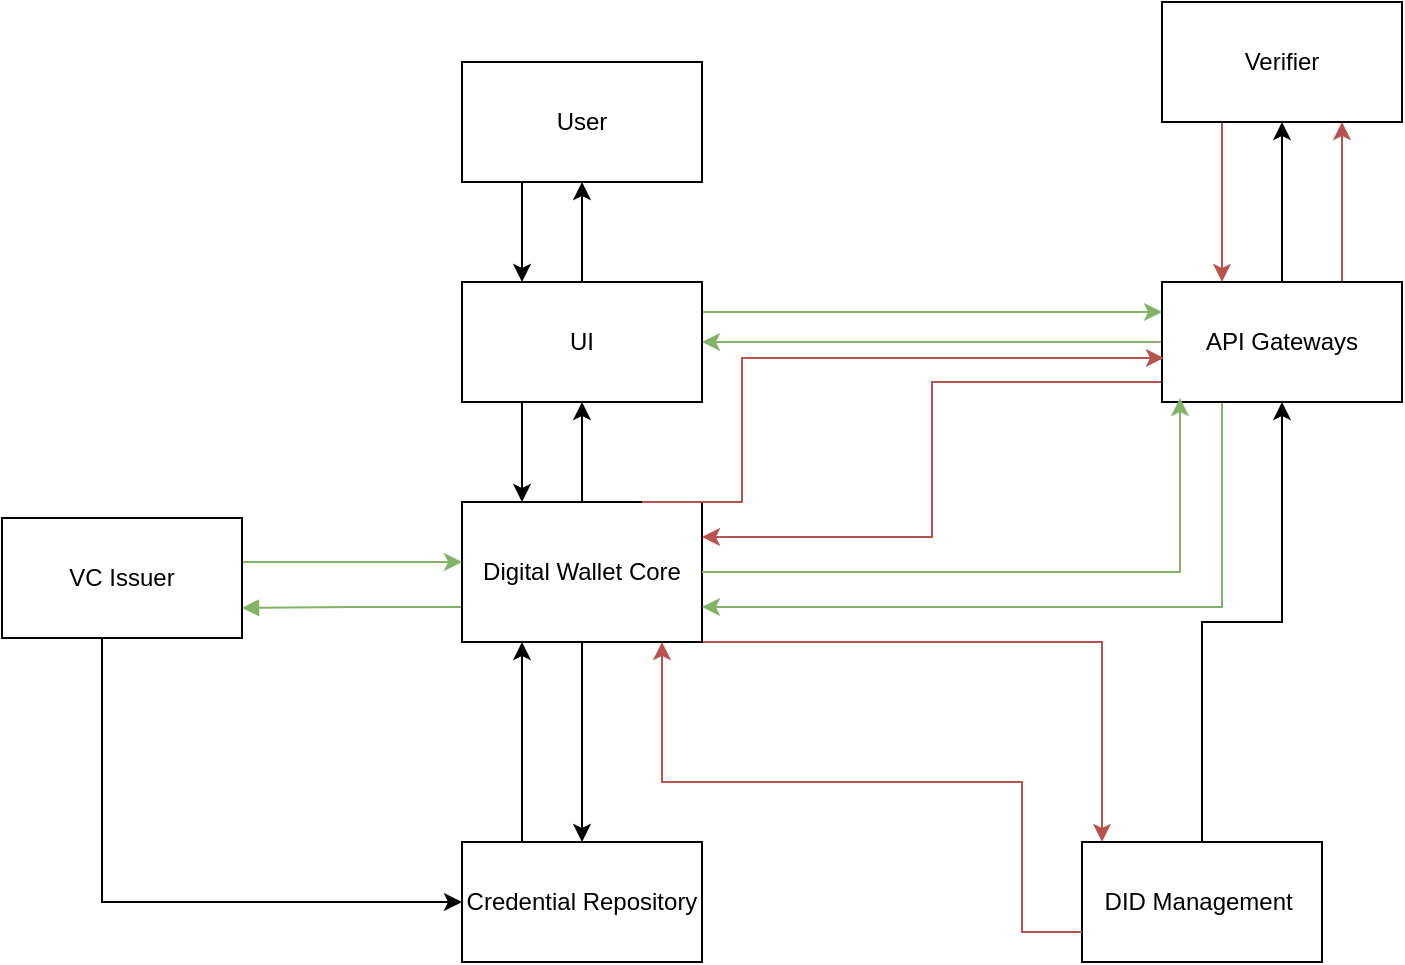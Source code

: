 <mxfile version="24.1.0" type="github">
  <diagram name="Page-1" id="YXSMfhhh4izKwDSswHFx">
    <mxGraphModel dx="880" dy="444" grid="1" gridSize="10" guides="1" tooltips="1" connect="1" arrows="1" fold="1" page="1" pageScale="1" pageWidth="827" pageHeight="1169" math="0" shadow="0">
      <root>
        <mxCell id="0" />
        <mxCell id="1" parent="0" />
        <mxCell id="akAcMszrQIRjxSugPdNH-11" value="" style="edgeStyle=orthogonalEdgeStyle;rounded=0;orthogonalLoop=1;jettySize=auto;html=1;fillColor=#f8cecc;strokeColor=#b85450;exitX=1;exitY=1;exitDx=0;exitDy=0;" edge="1" parent="1" source="akAcMszrQIRjxSugPdNH-1" target="akAcMszrQIRjxSugPdNH-10">
          <mxGeometry relative="1" as="geometry">
            <Array as="points">
              <mxPoint x="635" y="337" />
            </Array>
          </mxGeometry>
        </mxCell>
        <mxCell id="akAcMszrQIRjxSugPdNH-13" value="" style="edgeStyle=orthogonalEdgeStyle;rounded=0;orthogonalLoop=1;jettySize=auto;html=1;" edge="1" parent="1" source="akAcMszrQIRjxSugPdNH-1" target="akAcMszrQIRjxSugPdNH-12">
          <mxGeometry relative="1" as="geometry" />
        </mxCell>
        <mxCell id="akAcMszrQIRjxSugPdNH-52" style="edgeStyle=orthogonalEdgeStyle;rounded=0;orthogonalLoop=1;jettySize=auto;html=1;exitX=0;exitY=0.75;exitDx=0;exitDy=0;entryX=1;entryY=0.75;entryDx=0;entryDy=0;fillColor=#d5e8d4;strokeColor=#82b366;endArrow=block;endFill=1;" edge="1" parent="1" source="akAcMszrQIRjxSugPdNH-1" target="akAcMszrQIRjxSugPdNH-6">
          <mxGeometry relative="1" as="geometry" />
        </mxCell>
        <mxCell id="akAcMszrQIRjxSugPdNH-55" style="edgeStyle=orthogonalEdgeStyle;rounded=0;orthogonalLoop=1;jettySize=auto;html=1;entryX=0.5;entryY=1;entryDx=0;entryDy=0;" edge="1" parent="1" source="akAcMszrQIRjxSugPdNH-1" target="akAcMszrQIRjxSugPdNH-8">
          <mxGeometry relative="1" as="geometry" />
        </mxCell>
        <mxCell id="akAcMszrQIRjxSugPdNH-1" value="Digital Wallet Core" style="rounded=0;whiteSpace=wrap;html=1;" vertex="1" parent="1">
          <mxGeometry x="315" y="267" width="120" height="70" as="geometry" />
        </mxCell>
        <mxCell id="akAcMszrQIRjxSugPdNH-17" style="edgeStyle=orthogonalEdgeStyle;rounded=0;orthogonalLoop=1;jettySize=auto;html=1;entryX=0;entryY=0.5;entryDx=0;entryDy=0;" edge="1" parent="1" source="akAcMszrQIRjxSugPdNH-6" target="akAcMszrQIRjxSugPdNH-12">
          <mxGeometry relative="1" as="geometry">
            <Array as="points">
              <mxPoint x="135" y="467" />
            </Array>
          </mxGeometry>
        </mxCell>
        <mxCell id="akAcMszrQIRjxSugPdNH-22" style="edgeStyle=orthogonalEdgeStyle;rounded=0;orthogonalLoop=1;jettySize=auto;html=1;entryX=0;entryY=0.5;entryDx=0;entryDy=0;fillColor=#d5e8d4;strokeColor=#82b366;" edge="1" parent="1">
          <mxGeometry relative="1" as="geometry">
            <mxPoint x="195" y="297" as="sourcePoint" />
            <mxPoint x="315" y="297" as="targetPoint" />
          </mxGeometry>
        </mxCell>
        <mxCell id="akAcMszrQIRjxSugPdNH-6" value="VC Issuer" style="rounded=0;whiteSpace=wrap;html=1;" vertex="1" parent="1">
          <mxGeometry x="85" y="275" width="120" height="60" as="geometry" />
        </mxCell>
        <mxCell id="akAcMszrQIRjxSugPdNH-20" style="edgeStyle=orthogonalEdgeStyle;rounded=0;orthogonalLoop=1;jettySize=auto;html=1;exitX=0.25;exitY=1;exitDx=0;exitDy=0;entryX=0.25;entryY=0;entryDx=0;entryDy=0;" edge="1" parent="1" source="akAcMszrQIRjxSugPdNH-8" target="akAcMszrQIRjxSugPdNH-1">
          <mxGeometry relative="1" as="geometry" />
        </mxCell>
        <mxCell id="akAcMszrQIRjxSugPdNH-27" value="" style="edgeStyle=orthogonalEdgeStyle;rounded=0;orthogonalLoop=1;jettySize=auto;html=1;" edge="1" parent="1" source="akAcMszrQIRjxSugPdNH-8" target="akAcMszrQIRjxSugPdNH-26">
          <mxGeometry relative="1" as="geometry">
            <Array as="points">
              <mxPoint x="375" y="127" />
              <mxPoint x="375" y="127" />
            </Array>
          </mxGeometry>
        </mxCell>
        <mxCell id="akAcMszrQIRjxSugPdNH-32" style="edgeStyle=orthogonalEdgeStyle;rounded=0;orthogonalLoop=1;jettySize=auto;html=1;exitX=1;exitY=0.25;exitDx=0;exitDy=0;entryX=0;entryY=0.25;entryDx=0;entryDy=0;fillColor=#d5e8d4;strokeColor=#82b366;" edge="1" parent="1" source="akAcMszrQIRjxSugPdNH-8" target="akAcMszrQIRjxSugPdNH-15">
          <mxGeometry relative="1" as="geometry" />
        </mxCell>
        <mxCell id="akAcMszrQIRjxSugPdNH-8" value="UI" style="rounded=0;whiteSpace=wrap;html=1;" vertex="1" parent="1">
          <mxGeometry x="315" y="157" width="120" height="60" as="geometry" />
        </mxCell>
        <mxCell id="akAcMszrQIRjxSugPdNH-34" style="edgeStyle=orthogonalEdgeStyle;rounded=0;orthogonalLoop=1;jettySize=auto;html=1;exitX=0.5;exitY=0;exitDx=0;exitDy=0;entryX=0.5;entryY=1;entryDx=0;entryDy=0;" edge="1" parent="1" source="akAcMszrQIRjxSugPdNH-10" target="akAcMszrQIRjxSugPdNH-15">
          <mxGeometry relative="1" as="geometry" />
        </mxCell>
        <mxCell id="akAcMszrQIRjxSugPdNH-10" value="DID Management&amp;nbsp;" style="rounded=0;whiteSpace=wrap;html=1;" vertex="1" parent="1">
          <mxGeometry x="625" y="437" width="120" height="60" as="geometry" />
        </mxCell>
        <mxCell id="akAcMszrQIRjxSugPdNH-21" style="edgeStyle=orthogonalEdgeStyle;rounded=0;orthogonalLoop=1;jettySize=auto;html=1;exitX=0.25;exitY=0;exitDx=0;exitDy=0;entryX=0.25;entryY=1;entryDx=0;entryDy=0;" edge="1" parent="1" source="akAcMszrQIRjxSugPdNH-12" target="akAcMszrQIRjxSugPdNH-1">
          <mxGeometry relative="1" as="geometry" />
        </mxCell>
        <mxCell id="akAcMszrQIRjxSugPdNH-12" value="Credential Repository" style="rounded=0;whiteSpace=wrap;html=1;" vertex="1" parent="1">
          <mxGeometry x="315" y="437" width="120" height="60" as="geometry" />
        </mxCell>
        <mxCell id="akAcMszrQIRjxSugPdNH-36" value="" style="edgeStyle=orthogonalEdgeStyle;rounded=0;orthogonalLoop=1;jettySize=auto;html=1;" edge="1" parent="1" source="akAcMszrQIRjxSugPdNH-15" target="akAcMszrQIRjxSugPdNH-35">
          <mxGeometry relative="1" as="geometry" />
        </mxCell>
        <mxCell id="akAcMszrQIRjxSugPdNH-40" style="edgeStyle=orthogonalEdgeStyle;rounded=0;orthogonalLoop=1;jettySize=auto;html=1;entryX=1;entryY=0.25;entryDx=0;entryDy=0;exitX=0;exitY=0.833;exitDx=0;exitDy=0;exitPerimeter=0;fillColor=#f8cecc;strokeColor=#b85450;" edge="1" parent="1" source="akAcMszrQIRjxSugPdNH-15" target="akAcMszrQIRjxSugPdNH-1">
          <mxGeometry relative="1" as="geometry">
            <mxPoint x="555" y="207" as="sourcePoint" />
          </mxGeometry>
        </mxCell>
        <mxCell id="akAcMszrQIRjxSugPdNH-42" style="edgeStyle=orthogonalEdgeStyle;rounded=0;orthogonalLoop=1;jettySize=auto;html=1;exitX=0.75;exitY=0;exitDx=0;exitDy=0;entryX=0.75;entryY=1;entryDx=0;entryDy=0;fillColor=#f8cecc;strokeColor=#b85450;" edge="1" parent="1" source="akAcMszrQIRjxSugPdNH-15" target="akAcMszrQIRjxSugPdNH-35">
          <mxGeometry relative="1" as="geometry" />
        </mxCell>
        <mxCell id="akAcMszrQIRjxSugPdNH-43" style="edgeStyle=orthogonalEdgeStyle;rounded=0;orthogonalLoop=1;jettySize=auto;html=1;exitX=0;exitY=0.5;exitDx=0;exitDy=0;entryX=1;entryY=0.5;entryDx=0;entryDy=0;fillColor=#d5e8d4;strokeColor=#82b366;" edge="1" parent="1" source="akAcMszrQIRjxSugPdNH-15" target="akAcMszrQIRjxSugPdNH-8">
          <mxGeometry relative="1" as="geometry" />
        </mxCell>
        <mxCell id="akAcMszrQIRjxSugPdNH-50" style="edgeStyle=orthogonalEdgeStyle;rounded=0;orthogonalLoop=1;jettySize=auto;html=1;exitX=0.25;exitY=1;exitDx=0;exitDy=0;entryX=1;entryY=0.75;entryDx=0;entryDy=0;fillColor=#d5e8d4;strokeColor=#82b366;" edge="1" parent="1" source="akAcMszrQIRjxSugPdNH-15" target="akAcMszrQIRjxSugPdNH-1">
          <mxGeometry relative="1" as="geometry" />
        </mxCell>
        <mxCell id="akAcMszrQIRjxSugPdNH-15" value="API Gateways" style="whiteSpace=wrap;html=1;rounded=0;" vertex="1" parent="1">
          <mxGeometry x="665" y="157" width="120" height="60" as="geometry" />
        </mxCell>
        <mxCell id="akAcMszrQIRjxSugPdNH-28" style="edgeStyle=orthogonalEdgeStyle;rounded=0;orthogonalLoop=1;jettySize=auto;html=1;exitX=0.25;exitY=1;exitDx=0;exitDy=0;entryX=0.25;entryY=0;entryDx=0;entryDy=0;" edge="1" parent="1" source="akAcMszrQIRjxSugPdNH-26" target="akAcMszrQIRjxSugPdNH-8">
          <mxGeometry relative="1" as="geometry" />
        </mxCell>
        <mxCell id="akAcMszrQIRjxSugPdNH-26" value="User" style="rounded=0;whiteSpace=wrap;html=1;" vertex="1" parent="1">
          <mxGeometry x="315" y="47" width="120" height="60" as="geometry" />
        </mxCell>
        <mxCell id="akAcMszrQIRjxSugPdNH-37" style="edgeStyle=orthogonalEdgeStyle;rounded=0;orthogonalLoop=1;jettySize=auto;html=1;exitX=0.25;exitY=1;exitDx=0;exitDy=0;entryX=0.25;entryY=0;entryDx=0;entryDy=0;fillColor=#f8cecc;strokeColor=#b85450;" edge="1" parent="1" source="akAcMszrQIRjxSugPdNH-35" target="akAcMszrQIRjxSugPdNH-15">
          <mxGeometry relative="1" as="geometry" />
        </mxCell>
        <mxCell id="akAcMszrQIRjxSugPdNH-35" value="Verifier" style="whiteSpace=wrap;html=1;rounded=0;" vertex="1" parent="1">
          <mxGeometry x="665" y="17" width="120" height="60" as="geometry" />
        </mxCell>
        <mxCell id="akAcMszrQIRjxSugPdNH-41" style="edgeStyle=orthogonalEdgeStyle;rounded=0;orthogonalLoop=1;jettySize=auto;html=1;exitX=0.75;exitY=0;exitDx=0;exitDy=0;entryX=0.008;entryY=0.633;entryDx=0;entryDy=0;entryPerimeter=0;fillColor=#f8cecc;strokeColor=#b85450;" edge="1" parent="1" source="akAcMszrQIRjxSugPdNH-1" target="akAcMszrQIRjxSugPdNH-15">
          <mxGeometry relative="1" as="geometry">
            <Array as="points">
              <mxPoint x="455" y="267" />
              <mxPoint x="455" y="195" />
            </Array>
          </mxGeometry>
        </mxCell>
        <mxCell id="akAcMszrQIRjxSugPdNH-48" style="edgeStyle=orthogonalEdgeStyle;rounded=0;orthogonalLoop=1;jettySize=auto;html=1;exitX=0;exitY=0.75;exitDx=0;exitDy=0;fillColor=#f8cecc;strokeColor=#b85450;" edge="1" parent="1" source="akAcMszrQIRjxSugPdNH-10">
          <mxGeometry relative="1" as="geometry">
            <mxPoint x="415" y="337" as="targetPoint" />
            <Array as="points">
              <mxPoint x="595" y="482" />
              <mxPoint x="595" y="407" />
              <mxPoint x="415" y="407" />
            </Array>
          </mxGeometry>
        </mxCell>
        <mxCell id="akAcMszrQIRjxSugPdNH-54" style="edgeStyle=orthogonalEdgeStyle;rounded=0;orthogonalLoop=1;jettySize=auto;html=1;exitX=1;exitY=0.5;exitDx=0;exitDy=0;entryX=0.075;entryY=0.967;entryDx=0;entryDy=0;entryPerimeter=0;fillColor=#d5e8d4;strokeColor=#82b366;" edge="1" parent="1" source="akAcMszrQIRjxSugPdNH-1" target="akAcMszrQIRjxSugPdNH-15">
          <mxGeometry relative="1" as="geometry" />
        </mxCell>
      </root>
    </mxGraphModel>
  </diagram>
</mxfile>
